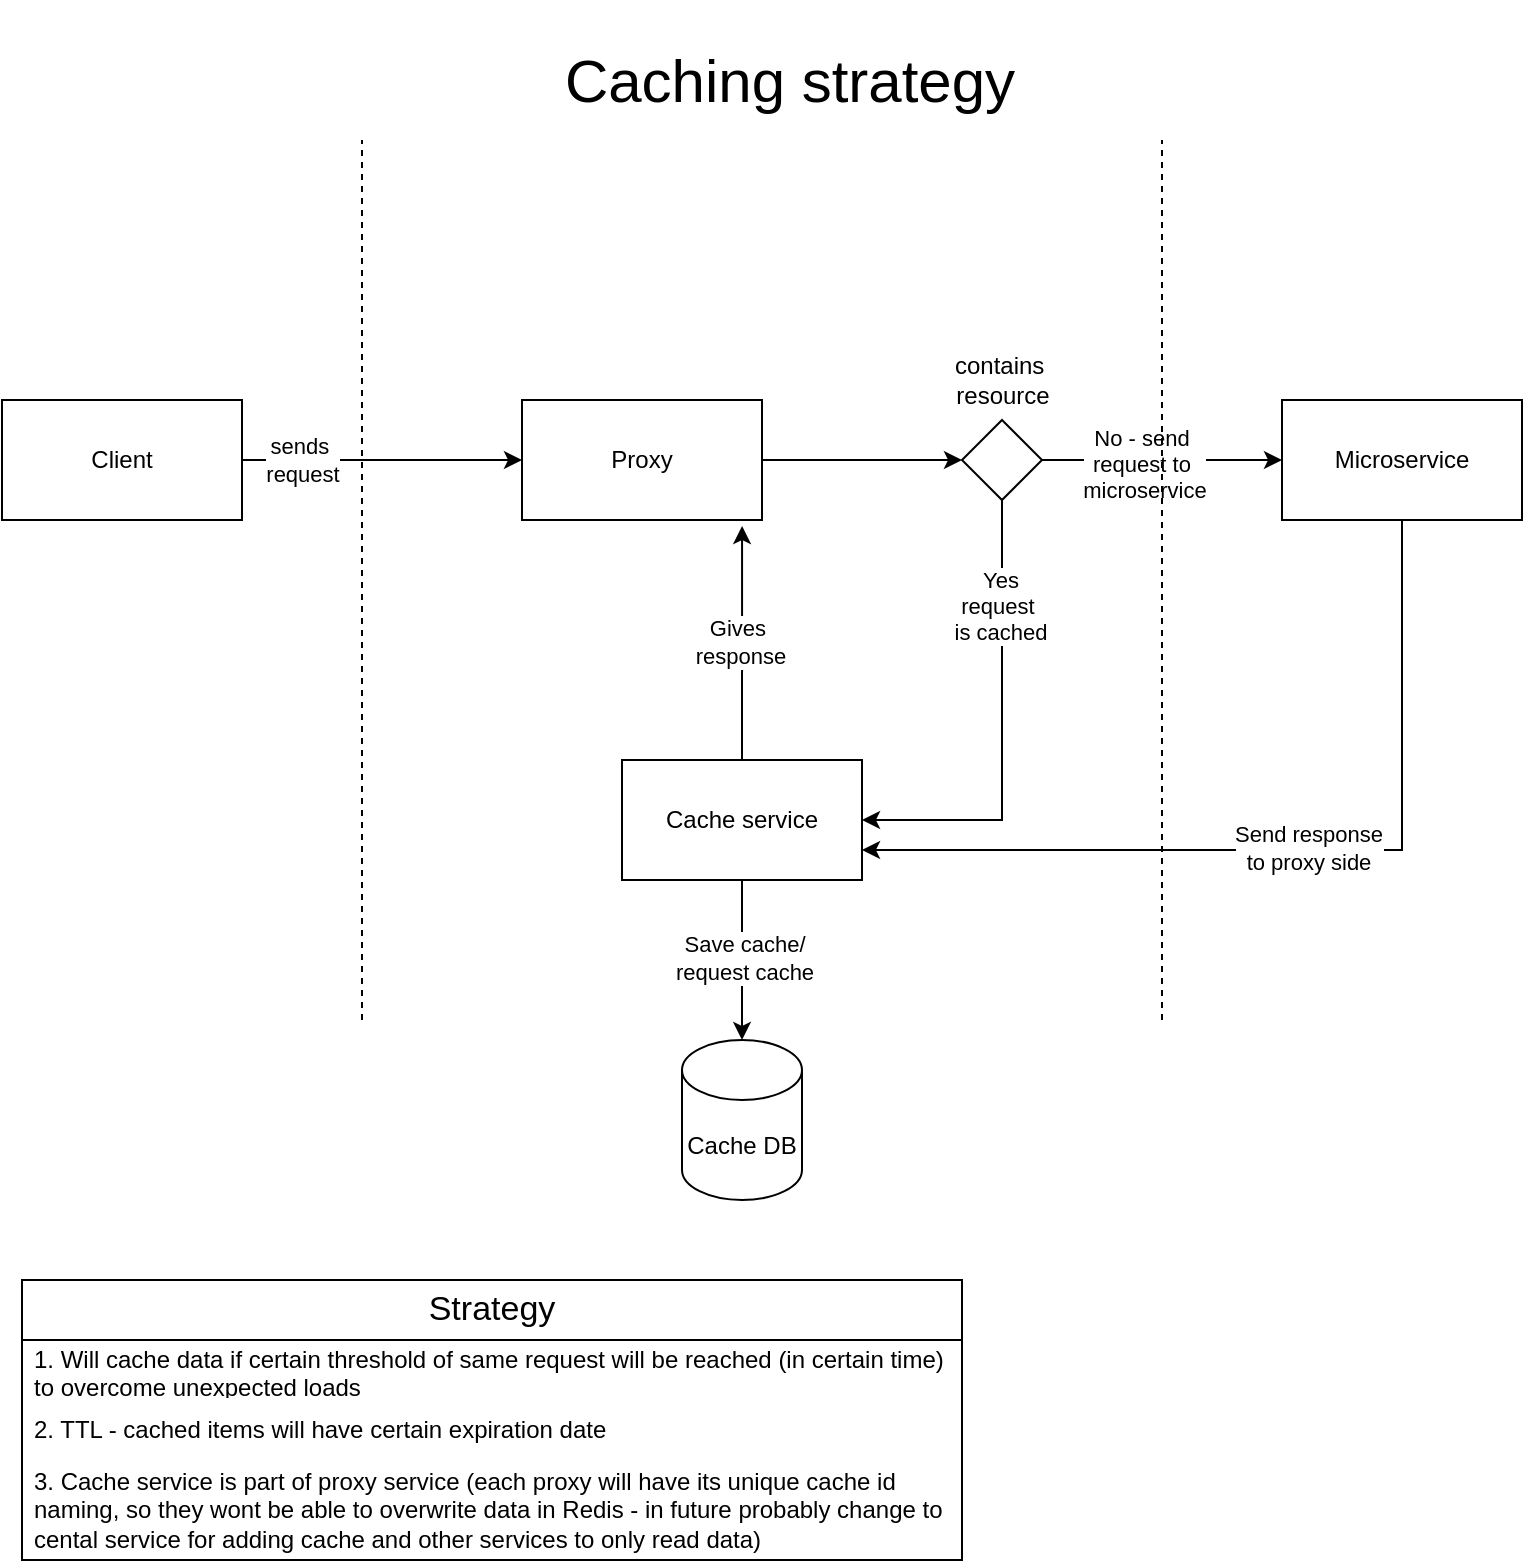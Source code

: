 <mxfile version="24.8.2">
  <diagram name="Page-1" id="0TZgEA8DzFd3jdXIB8Kl">
    <mxGraphModel dx="1434" dy="706" grid="1" gridSize="10" guides="1" tooltips="1" connect="1" arrows="1" fold="1" page="1" pageScale="1" pageWidth="827" pageHeight="1169" math="0" shadow="0">
      <root>
        <mxCell id="0" />
        <mxCell id="1" parent="0" />
        <mxCell id="ADZ_txzKDmMAMx2gTmLs-1" value="&lt;font style=&quot;font-size: 30px;&quot;&gt;Caching strategy&lt;/font&gt;" style="text;html=1;align=center;verticalAlign=middle;whiteSpace=wrap;rounded=0;" parent="1" vertex="1">
          <mxGeometry x="296" y="10" width="236" height="80" as="geometry" />
        </mxCell>
        <mxCell id="ADZ_txzKDmMAMx2gTmLs-6" style="edgeStyle=orthogonalEdgeStyle;rounded=0;orthogonalLoop=1;jettySize=auto;html=1;exitX=1;exitY=0.5;exitDx=0;exitDy=0;entryX=0;entryY=0.5;entryDx=0;entryDy=0;" parent="1" source="ADZ_txzKDmMAMx2gTmLs-2" target="ADZ_txzKDmMAMx2gTmLs-5" edge="1">
          <mxGeometry relative="1" as="geometry" />
        </mxCell>
        <mxCell id="ADZ_txzKDmMAMx2gTmLs-9" value="&lt;div&gt;sends&amp;nbsp;&lt;/div&gt;&lt;div&gt;request&lt;/div&gt;" style="edgeLabel;html=1;align=center;verticalAlign=middle;resizable=0;points=[];" parent="ADZ_txzKDmMAMx2gTmLs-6" vertex="1" connectable="0">
          <mxGeometry x="-0.571" relative="1" as="geometry">
            <mxPoint as="offset" />
          </mxGeometry>
        </mxCell>
        <mxCell id="ADZ_txzKDmMAMx2gTmLs-2" value="Client" style="rounded=0;whiteSpace=wrap;html=1;" parent="1" vertex="1">
          <mxGeometry x="20" y="210" width="120" height="60" as="geometry" />
        </mxCell>
        <mxCell id="ADZ_txzKDmMAMx2gTmLs-10" style="edgeStyle=orthogonalEdgeStyle;rounded=0;orthogonalLoop=1;jettySize=auto;html=1;" parent="1" source="ADZ_txzKDmMAMx2gTmLs-14" edge="1">
          <mxGeometry relative="1" as="geometry">
            <mxPoint x="660" y="240" as="targetPoint" />
          </mxGeometry>
        </mxCell>
        <mxCell id="ADZ_txzKDmMAMx2gTmLs-18" value="&lt;div&gt;No - send&amp;nbsp;&lt;/div&gt;&lt;div&gt;request to&amp;nbsp;&lt;/div&gt;&lt;div&gt;microservice&lt;/div&gt;" style="edgeLabel;html=1;align=center;verticalAlign=middle;resizable=0;points=[];" parent="ADZ_txzKDmMAMx2gTmLs-10" vertex="1" connectable="0">
          <mxGeometry x="-0.585" y="-2" relative="1" as="geometry">
            <mxPoint x="26" as="offset" />
          </mxGeometry>
        </mxCell>
        <mxCell id="ADZ_txzKDmMAMx2gTmLs-5" value="Proxy" style="rounded=0;whiteSpace=wrap;html=1;" parent="1" vertex="1">
          <mxGeometry x="280" y="210" width="120" height="60" as="geometry" />
        </mxCell>
        <mxCell id="ADZ_txzKDmMAMx2gTmLs-8" value="" style="endArrow=none;dashed=1;html=1;rounded=0;" parent="1" edge="1">
          <mxGeometry width="50" height="50" relative="1" as="geometry">
            <mxPoint x="200" y="520" as="sourcePoint" />
            <mxPoint x="200" y="80" as="targetPoint" />
          </mxGeometry>
        </mxCell>
        <mxCell id="ADZ_txzKDmMAMx2gTmLs-12" value="" style="endArrow=none;dashed=1;html=1;rounded=0;" parent="1" edge="1">
          <mxGeometry width="50" height="50" relative="1" as="geometry">
            <mxPoint x="600" y="520" as="sourcePoint" />
            <mxPoint x="600" y="80" as="targetPoint" />
          </mxGeometry>
        </mxCell>
        <mxCell id="ADZ_txzKDmMAMx2gTmLs-15" value="" style="edgeStyle=orthogonalEdgeStyle;rounded=0;orthogonalLoop=1;jettySize=auto;html=1;" parent="1" source="ADZ_txzKDmMAMx2gTmLs-5" target="ADZ_txzKDmMAMx2gTmLs-14" edge="1">
          <mxGeometry relative="1" as="geometry">
            <mxPoint x="660" y="240" as="targetPoint" />
            <mxPoint x="400" y="240" as="sourcePoint" />
          </mxGeometry>
        </mxCell>
        <mxCell id="ADZ_txzKDmMAMx2gTmLs-19" style="edgeStyle=orthogonalEdgeStyle;rounded=0;orthogonalLoop=1;jettySize=auto;html=1;exitX=0.5;exitY=1;exitDx=0;exitDy=0;entryX=1;entryY=0.5;entryDx=0;entryDy=0;" parent="1" source="ADZ_txzKDmMAMx2gTmLs-14" target="ADZ_txzKDmMAMx2gTmLs-22" edge="1">
          <mxGeometry relative="1" as="geometry">
            <mxPoint x="520" y="410" as="targetPoint" />
          </mxGeometry>
        </mxCell>
        <mxCell id="ADZ_txzKDmMAMx2gTmLs-20" value="&lt;div&gt;Yes&lt;/div&gt;&lt;div&gt;request&amp;nbsp;&lt;/div&gt;&lt;div&gt;is cached&lt;br&gt;&lt;/div&gt;" style="edgeLabel;html=1;align=center;verticalAlign=middle;resizable=0;points=[];" parent="ADZ_txzKDmMAMx2gTmLs-19" vertex="1" connectable="0">
          <mxGeometry x="-0.544" y="-1" relative="1" as="geometry">
            <mxPoint as="offset" />
          </mxGeometry>
        </mxCell>
        <mxCell id="ADZ_txzKDmMAMx2gTmLs-14" value="" style="rhombus;whiteSpace=wrap;html=1;" parent="1" vertex="1">
          <mxGeometry x="500" y="220" width="40" height="40" as="geometry" />
        </mxCell>
        <mxCell id="ADZ_txzKDmMAMx2gTmLs-17" value="&lt;div&gt;contains&amp;nbsp;&lt;/div&gt;&lt;div&gt;resource&lt;/div&gt;" style="text;html=1;align=center;verticalAlign=middle;resizable=0;points=[];autosize=1;strokeColor=none;fillColor=none;" parent="1" vertex="1">
          <mxGeometry x="485" y="180" width="70" height="40" as="geometry" />
        </mxCell>
        <mxCell id="ADZ_txzKDmMAMx2gTmLs-25" style="edgeStyle=orthogonalEdgeStyle;rounded=0;orthogonalLoop=1;jettySize=auto;html=1;entryX=1;entryY=0.75;entryDx=0;entryDy=0;" parent="1" source="ADZ_txzKDmMAMx2gTmLs-21" target="ADZ_txzKDmMAMx2gTmLs-22" edge="1">
          <mxGeometry relative="1" as="geometry">
            <Array as="points">
              <mxPoint x="720" y="435" />
            </Array>
          </mxGeometry>
        </mxCell>
        <mxCell id="ADZ_txzKDmMAMx2gTmLs-26" value="&lt;div&gt;Send response&lt;/div&gt;&lt;div&gt;to proxy side&lt;br&gt;&lt;/div&gt;" style="edgeLabel;html=1;align=center;verticalAlign=middle;resizable=0;points=[];" parent="ADZ_txzKDmMAMx2gTmLs-25" vertex="1" connectable="0">
          <mxGeometry x="-0.025" y="-1" relative="1" as="geometry">
            <mxPoint as="offset" />
          </mxGeometry>
        </mxCell>
        <mxCell id="ADZ_txzKDmMAMx2gTmLs-21" value="Microservice" style="rounded=0;whiteSpace=wrap;html=1;" parent="1" vertex="1">
          <mxGeometry x="660" y="210" width="120" height="60" as="geometry" />
        </mxCell>
        <mxCell id="ADZ_txzKDmMAMx2gTmLs-28" value="" style="edgeStyle=orthogonalEdgeStyle;rounded=0;orthogonalLoop=1;jettySize=auto;html=1;" parent="1" source="ADZ_txzKDmMAMx2gTmLs-22" edge="1">
          <mxGeometry relative="1" as="geometry">
            <mxPoint x="390" y="530" as="targetPoint" />
          </mxGeometry>
        </mxCell>
        <mxCell id="ADZ_txzKDmMAMx2gTmLs-30" value="&lt;div&gt;Save cache/&lt;/div&gt;&lt;div&gt;request cache&lt;br&gt;&lt;/div&gt;" style="edgeLabel;html=1;align=center;verticalAlign=middle;resizable=0;points=[];" parent="ADZ_txzKDmMAMx2gTmLs-28" vertex="1" connectable="0">
          <mxGeometry x="0.006" y="5" relative="1" as="geometry">
            <mxPoint x="-5" y="-1" as="offset" />
          </mxGeometry>
        </mxCell>
        <mxCell id="ADZ_txzKDmMAMx2gTmLs-22" value="Cache service" style="rounded=0;whiteSpace=wrap;html=1;" parent="1" vertex="1">
          <mxGeometry x="330" y="390" width="120" height="60" as="geometry" />
        </mxCell>
        <mxCell id="ADZ_txzKDmMAMx2gTmLs-23" style="edgeStyle=orthogonalEdgeStyle;rounded=0;orthogonalLoop=1;jettySize=auto;html=1;exitX=0.5;exitY=0;exitDx=0;exitDy=0;entryX=0.917;entryY=1.05;entryDx=0;entryDy=0;entryPerimeter=0;" parent="1" source="ADZ_txzKDmMAMx2gTmLs-22" target="ADZ_txzKDmMAMx2gTmLs-5" edge="1">
          <mxGeometry relative="1" as="geometry" />
        </mxCell>
        <mxCell id="ADZ_txzKDmMAMx2gTmLs-24" value="&lt;div&gt;Gives&amp;nbsp;&lt;/div&gt;&lt;div&gt;response&lt;/div&gt;" style="edgeLabel;html=1;align=center;verticalAlign=middle;resizable=0;points=[];" parent="ADZ_txzKDmMAMx2gTmLs-23" vertex="1" connectable="0">
          <mxGeometry x="0.35" y="1" relative="1" as="geometry">
            <mxPoint y="20" as="offset" />
          </mxGeometry>
        </mxCell>
        <mxCell id="ADZ_txzKDmMAMx2gTmLs-29" value="Cache DB" style="shape=cylinder3;whiteSpace=wrap;html=1;boundedLbl=1;backgroundOutline=1;size=15;" parent="1" vertex="1">
          <mxGeometry x="360" y="530" width="60" height="80" as="geometry" />
        </mxCell>
        <mxCell id="ADZ_txzKDmMAMx2gTmLs-31" value="&lt;font style=&quot;font-size: 17px;&quot;&gt;Strategy&lt;/font&gt;" style="swimlane;fontStyle=0;childLayout=stackLayout;horizontal=1;startSize=30;horizontalStack=0;resizeParent=1;resizeParentMax=0;resizeLast=0;collapsible=1;marginBottom=0;whiteSpace=wrap;html=1;" parent="1" vertex="1">
          <mxGeometry x="30" y="650" width="470" height="140" as="geometry" />
        </mxCell>
        <mxCell id="ADZ_txzKDmMAMx2gTmLs-32" value="1. Will cache data if certain threshold of same request will be reached (in certain time) to overcome unexpected loads" style="text;strokeColor=none;fillColor=none;align=left;verticalAlign=middle;spacingLeft=4;spacingRight=4;overflow=hidden;points=[[0,0.5],[1,0.5]];portConstraint=eastwest;rotatable=0;whiteSpace=wrap;html=1;" parent="ADZ_txzKDmMAMx2gTmLs-31" vertex="1">
          <mxGeometry y="30" width="470" height="30" as="geometry" />
        </mxCell>
        <mxCell id="ADZ_txzKDmMAMx2gTmLs-33" value="2. TTL - cached items will have certain expiration date" style="text;strokeColor=none;fillColor=none;align=left;verticalAlign=middle;spacingLeft=4;spacingRight=4;overflow=hidden;points=[[0,0.5],[1,0.5]];portConstraint=eastwest;rotatable=0;whiteSpace=wrap;html=1;" parent="ADZ_txzKDmMAMx2gTmLs-31" vertex="1">
          <mxGeometry y="60" width="470" height="30" as="geometry" />
        </mxCell>
        <mxCell id="6xhLimalPGQgwhrCyhh_-5" value="3. Cache service is part of proxy service (each proxy will have its unique cache id naming, so they wont be able to overwrite data in Redis - in future probably change to cental service for adding cache and other services to only read data)" style="text;strokeColor=none;fillColor=none;align=left;verticalAlign=middle;spacingLeft=4;spacingRight=4;overflow=hidden;points=[[0,0.5],[1,0.5]];portConstraint=eastwest;rotatable=0;whiteSpace=wrap;html=1;" vertex="1" parent="ADZ_txzKDmMAMx2gTmLs-31">
          <mxGeometry y="90" width="470" height="50" as="geometry" />
        </mxCell>
      </root>
    </mxGraphModel>
  </diagram>
</mxfile>
